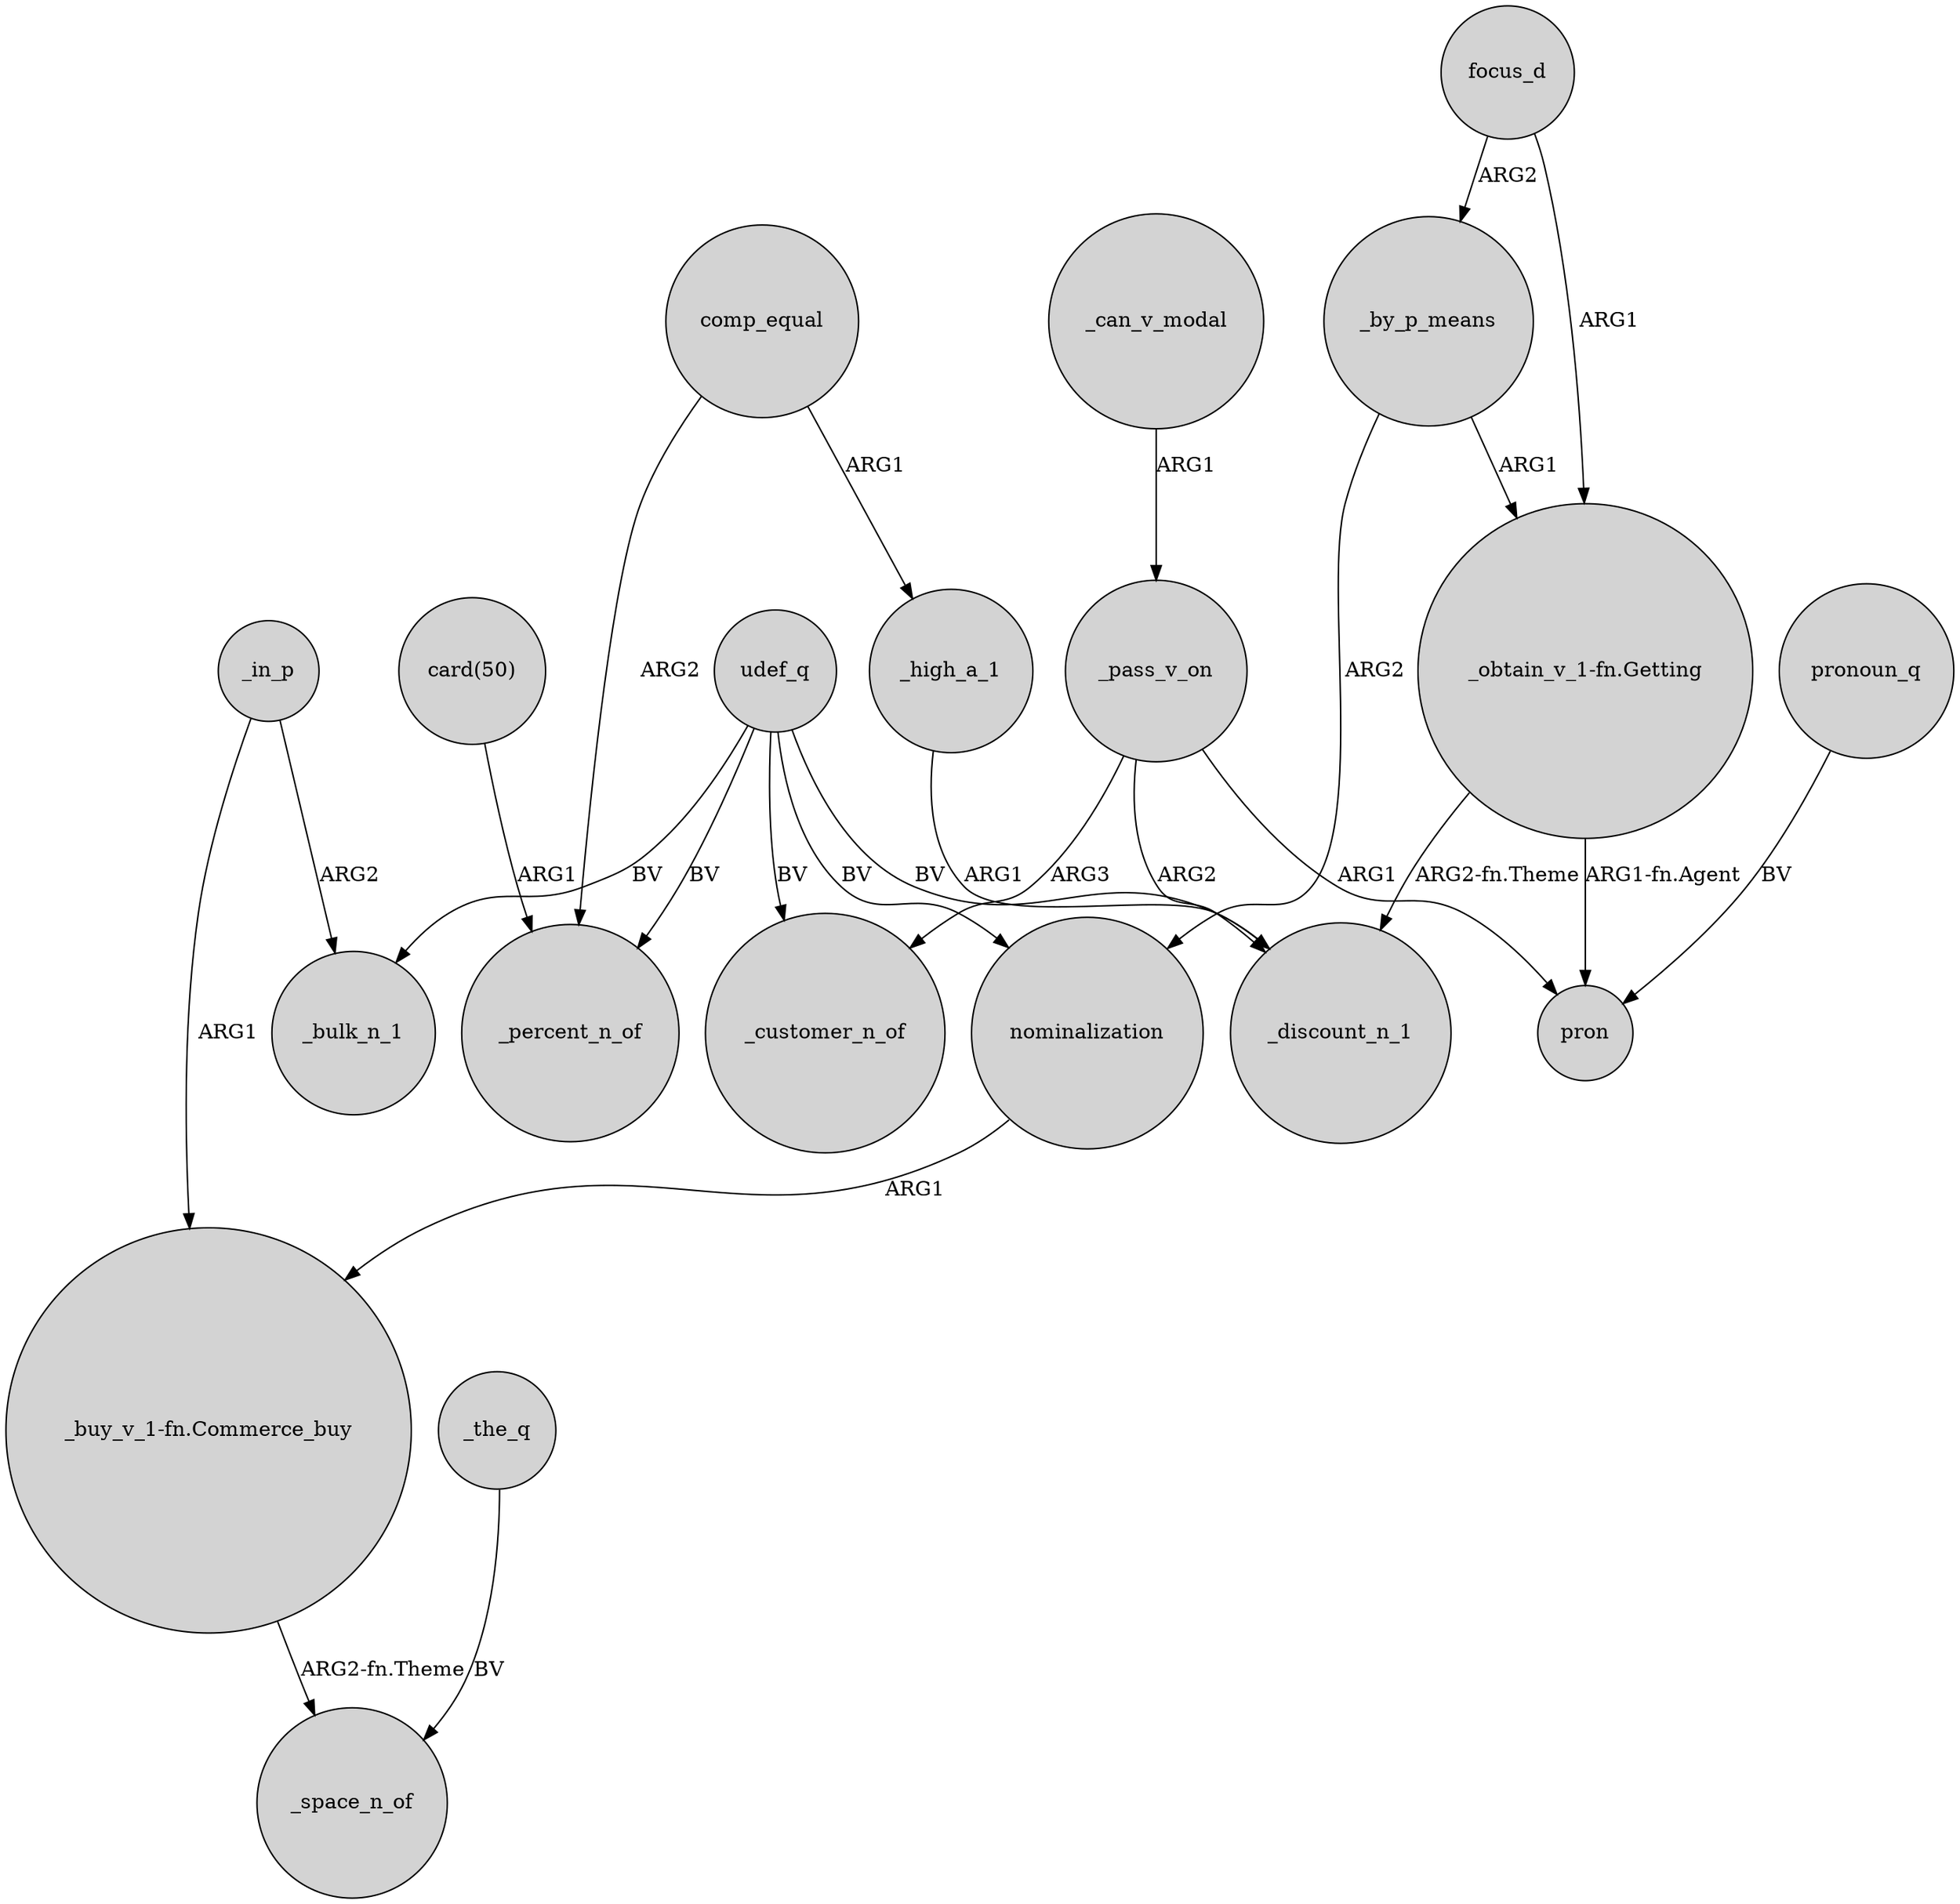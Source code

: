 digraph {
	node [shape=circle style=filled]
	_in_p -> _bulk_n_1 [label=ARG2]
	_by_p_means -> nominalization [label=ARG2]
	_by_p_means -> "_obtain_v_1-fn.Getting" [label=ARG1]
	_in_p -> "_buy_v_1-fn.Commerce_buy" [label=ARG1]
	focus_d -> _by_p_means [label=ARG2]
	_pass_v_on -> pron [label=ARG1]
	comp_equal -> _high_a_1 [label=ARG1]
	"_buy_v_1-fn.Commerce_buy" -> _space_n_of [label="ARG2-fn.Theme"]
	"_obtain_v_1-fn.Getting" -> pron [label="ARG1-fn.Agent"]
	udef_q -> _discount_n_1 [label=BV]
	comp_equal -> _percent_n_of [label=ARG2]
	_high_a_1 -> _discount_n_1 [label=ARG1]
	udef_q -> _bulk_n_1 [label=BV]
	_the_q -> _space_n_of [label=BV]
	pronoun_q -> pron [label=BV]
	nominalization -> "_buy_v_1-fn.Commerce_buy" [label=ARG1]
	"card(50)" -> _percent_n_of [label=ARG1]
	udef_q -> _customer_n_of [label=BV]
	udef_q -> nominalization [label=BV]
	_can_v_modal -> _pass_v_on [label=ARG1]
	_pass_v_on -> _discount_n_1 [label=ARG2]
	udef_q -> _percent_n_of [label=BV]
	"_obtain_v_1-fn.Getting" -> _discount_n_1 [label="ARG2-fn.Theme"]
	_pass_v_on -> _customer_n_of [label=ARG3]
	focus_d -> "_obtain_v_1-fn.Getting" [label=ARG1]
}
